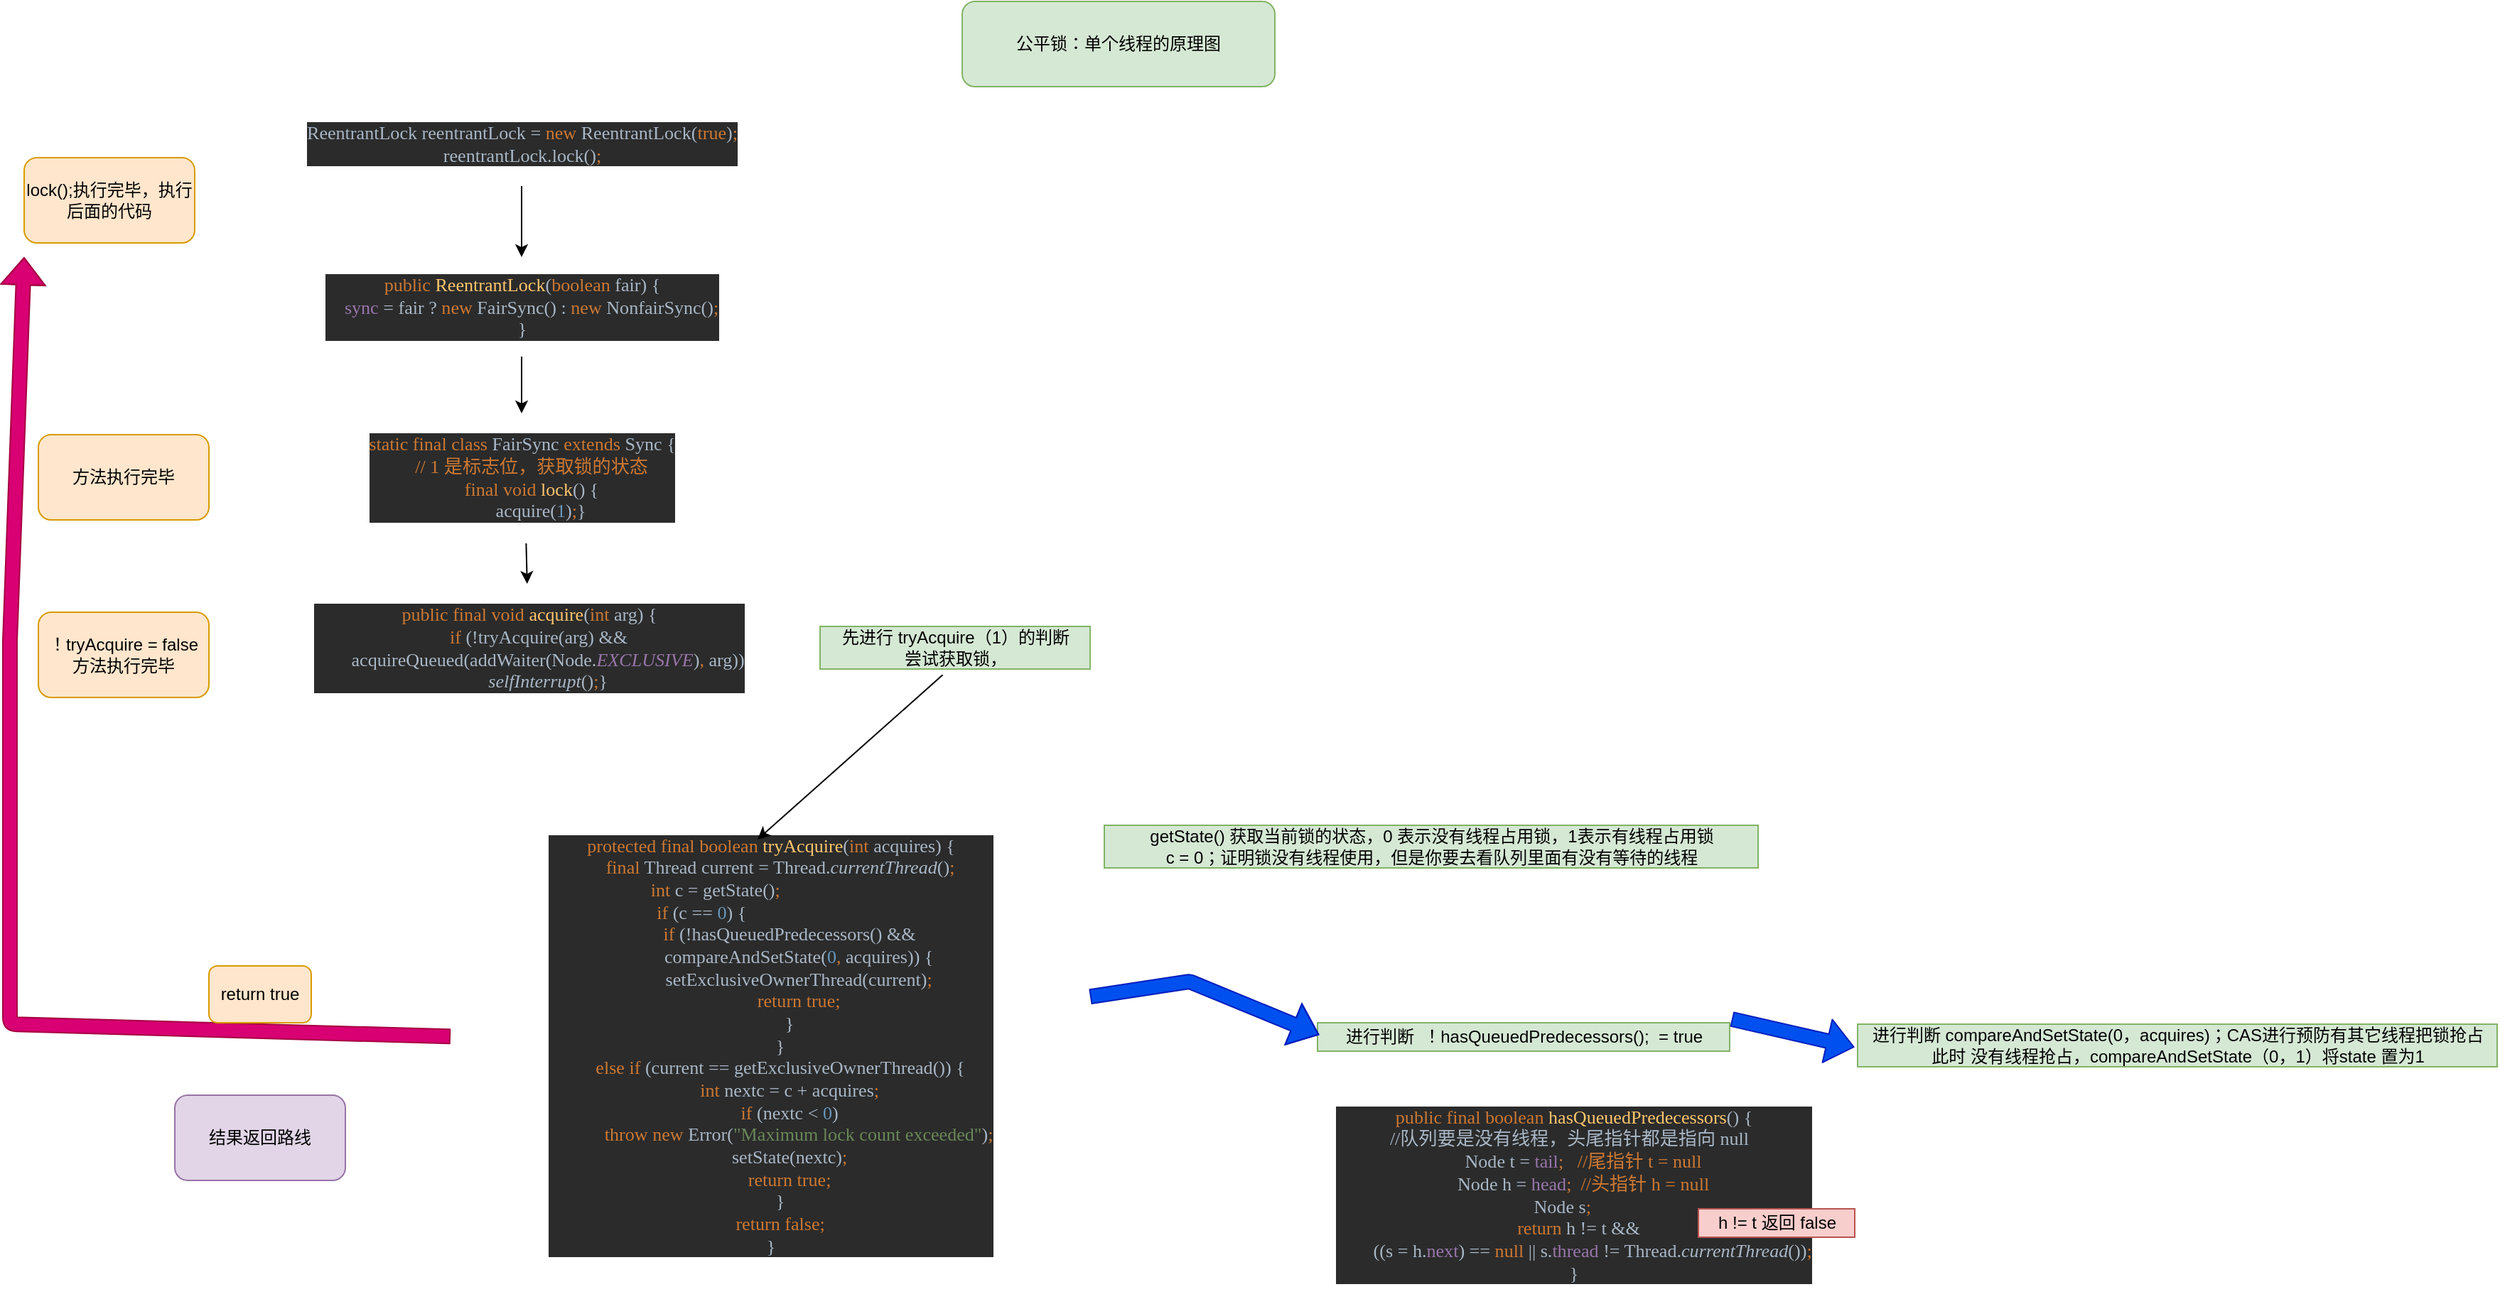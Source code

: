 <mxfile version="13.6.4" type="device"><diagram id="Ybvk_-uSD49Q3YHluoNl" name="Page-1"><mxGraphModel dx="-325" dy="646" grid="1" gridSize="10" guides="1" tooltips="1" connect="1" arrows="1" fold="1" page="1" pageScale="1" pageWidth="827" pageHeight="1169" math="0" shadow="0"><root><mxCell id="0"/><mxCell id="1" parent="0"/><mxCell id="X0_okrKacBqXzPSIvRcY-26" value="&lt;pre style=&quot;background-color: #2b2b2b ; color: #a9b7c6 ; font-family: &amp;#34;consolas&amp;#34; ; font-size: 9.8pt&quot;&gt;&lt;pre style=&quot;font-family: &amp;#34;consolas&amp;#34; ; font-size: 9.8pt&quot;&gt;ReentrantLock reentrantLock = &lt;span style=&quot;color: #cc7832&quot;&gt;new &lt;/span&gt;ReentrantLock(&lt;span style=&quot;color: #cc7832&quot;&gt;true&lt;/span&gt;)&lt;span style=&quot;color: #cc7832&quot;&gt;;&lt;br&gt;&lt;/span&gt;reentrantLock.lock()&lt;span style=&quot;color: #cc7832&quot;&gt;;&lt;/span&gt;&lt;/pre&gt;&lt;/pre&gt;" style="text;html=1;align=center;verticalAlign=middle;resizable=0;points=[];autosize=1;" vertex="1" parent="1"><mxGeometry x="2165" y="560" width="410" height="60" as="geometry"/></mxCell><mxCell id="X0_okrKacBqXzPSIvRcY-27" value="&lt;pre style=&quot;background-color: #2b2b2b ; color: #a9b7c6 ; font-family: &amp;#34;consolas&amp;#34; ; font-size: 9.8pt&quot;&gt;&lt;span style=&quot;color: #cc7832&quot;&gt;public &lt;/span&gt;&lt;span style=&quot;color: #ffc66d&quot;&gt;ReentrantLock&lt;/span&gt;(&lt;span style=&quot;color: #cc7832&quot;&gt;boolean &lt;/span&gt;fair) {&lt;br&gt;    &lt;span style=&quot;color: #9876aa&quot;&gt;sync &lt;/span&gt;= fair ? &lt;span style=&quot;color: #cc7832&quot;&gt;new &lt;/span&gt;FairSync() : &lt;span style=&quot;color: #cc7832&quot;&gt;new &lt;/span&gt;NonfairSync()&lt;span style=&quot;color: #cc7832&quot;&gt;;&lt;br&gt;&lt;/span&gt;}&lt;/pre&gt;" style="text;html=1;align=center;verticalAlign=middle;resizable=0;points=[];autosize=1;" vertex="1" parent="1"><mxGeometry x="2170" y="670" width="400" height="70" as="geometry"/></mxCell><mxCell id="X0_okrKacBqXzPSIvRcY-28" value="" style="endArrow=classic;html=1;" edge="1" parent="1" source="X0_okrKacBqXzPSIvRcY-26" target="X0_okrKacBqXzPSIvRcY-27"><mxGeometry width="50" height="50" relative="1" as="geometry"><mxPoint x="2380" y="770" as="sourcePoint"/><mxPoint x="2367" y="670" as="targetPoint"/></mxGeometry></mxCell><mxCell id="X0_okrKacBqXzPSIvRcY-29" value="公平锁：单个线程的原理图" style="rounded=1;whiteSpace=wrap;html=1;fillColor=#d5e8d4;strokeColor=#82b366;" vertex="1" parent="1"><mxGeometry x="2680" y="490" width="220" height="60" as="geometry"/></mxCell><mxCell id="X0_okrKacBqXzPSIvRcY-30" value="&lt;pre style=&quot;background-color: rgb(43 , 43 , 43) ; font-family: &amp;#34;consolas&amp;#34; ; font-size: 9.8pt&quot;&gt;&lt;span style=&quot;color: rgb(169 , 183 , 198)&quot;&gt;&lt;span style=&quot;color: #cc7832&quot;&gt;static final class &lt;/span&gt;FairSync &lt;span style=&quot;color: #cc7832&quot;&gt;extends &lt;/span&gt;Sync {&lt;br&gt;    &lt;/span&gt;&lt;font color=&quot;#cc7832&quot;&gt;// 1 是标志位，获取锁的状态&lt;/font&gt;&lt;span style=&quot;color: rgb(204 , 120 , 50)&quot;&gt;&lt;br&gt;&lt;/span&gt;&lt;span style=&quot;color: rgb(204 , 120 , 50)&quot;&gt;    final void &lt;/span&gt;&lt;span style=&quot;color: rgb(255 , 198 , 109)&quot;&gt;lock&lt;/span&gt;&lt;font color=&quot;#a9b7c6&quot;&gt;() {&lt;br&gt;        acquire(&lt;/font&gt;&lt;span style=&quot;color: rgb(104 , 151 , 187)&quot;&gt;1&lt;/span&gt;&lt;font color=&quot;#a9b7c6&quot;&gt;)&lt;/font&gt;&lt;span style=&quot;color: rgb(204 , 120 , 50)&quot;&gt;;&lt;/span&gt;&lt;font color=&quot;#a9b7c6&quot;&gt;}&lt;/font&gt;&lt;/pre&gt;" style="text;html=1;align=center;verticalAlign=middle;resizable=0;points=[];autosize=1;" vertex="1" parent="1"><mxGeometry x="2210" y="780" width="320" height="90" as="geometry"/></mxCell><mxCell id="X0_okrKacBqXzPSIvRcY-31" value="&lt;pre style=&quot;background-color: #2b2b2b ; color: #a9b7c6 ; font-family: &amp;#34;consolas&amp;#34; ; font-size: 9.8pt&quot;&gt;&lt;span style=&quot;color: #cc7832&quot;&gt;public final void &lt;/span&gt;&lt;span style=&quot;color: #ffc66d&quot;&gt;acquire&lt;/span&gt;(&lt;span style=&quot;color: #cc7832&quot;&gt;int &lt;/span&gt;arg) {&lt;br&gt;    &lt;span style=&quot;color: #cc7832&quot;&gt;if &lt;/span&gt;(!tryAcquire(arg) &amp;amp;&amp;amp;&lt;br&gt;        acquireQueued(addWaiter(Node.&lt;span style=&quot;color: #9876aa ; font-style: italic&quot;&gt;EXCLUSIVE&lt;/span&gt;)&lt;span style=&quot;color: #cc7832&quot;&gt;, &lt;/span&gt;arg))&lt;br&gt;        &lt;span style=&quot;font-style: italic&quot;&gt;selfInterrupt&lt;/span&gt;()&lt;span style=&quot;color: #cc7832&quot;&gt;;&lt;/span&gt;}&lt;/pre&gt;" style="text;html=1;align=center;verticalAlign=middle;resizable=0;points=[];autosize=1;" vertex="1" parent="1"><mxGeometry x="2170" y="900" width="410" height="90" as="geometry"/></mxCell><mxCell id="X0_okrKacBqXzPSIvRcY-32" value="" style="endArrow=classic;html=1;" edge="1" parent="1" source="X0_okrKacBqXzPSIvRcY-27" target="X0_okrKacBqXzPSIvRcY-30"><mxGeometry width="50" height="50" relative="1" as="geometry"><mxPoint x="2380" y="840" as="sourcePoint"/><mxPoint x="2430" y="790" as="targetPoint"/></mxGeometry></mxCell><mxCell id="X0_okrKacBqXzPSIvRcY-33" value="" style="endArrow=classic;html=1;exitX=0.51;exitY=1.017;exitDx=0;exitDy=0;exitPerimeter=0;" edge="1" parent="1" source="X0_okrKacBqXzPSIvRcY-30" target="X0_okrKacBqXzPSIvRcY-31"><mxGeometry width="50" height="50" relative="1" as="geometry"><mxPoint x="2380" y="840" as="sourcePoint"/><mxPoint x="2430" y="790" as="targetPoint"/></mxGeometry></mxCell><mxCell id="X0_okrKacBqXzPSIvRcY-34" value="先进行 tryAcquire（1）的判断&lt;br&gt;尝试获取锁，" style="text;html=1;align=center;verticalAlign=middle;resizable=0;points=[];autosize=1;fillColor=#d5e8d4;strokeColor=#82b366;" vertex="1" parent="1"><mxGeometry x="2580" y="930" width="190" height="30" as="geometry"/></mxCell><mxCell id="X0_okrKacBqXzPSIvRcY-35" value="&lt;pre style=&quot;background-color: #2b2b2b ; color: #a9b7c6 ; font-family: &amp;#34;consolas&amp;#34; ; font-size: 9.8pt&quot;&gt;&lt;span style=&quot;color: #cc7832&quot;&gt;protected final boolean &lt;/span&gt;&lt;span style=&quot;color: #ffc66d&quot;&gt;tryAcquire&lt;/span&gt;(&lt;span style=&quot;color: #cc7832&quot;&gt;int &lt;/span&gt;acquires) {&lt;br&gt;    &lt;span style=&quot;color: #cc7832&quot;&gt;final &lt;/span&gt;Thread current = Thread.&lt;span style=&quot;font-style: italic&quot;&gt;currentThread&lt;/span&gt;()&lt;span style=&quot;color: #cc7832&quot;&gt;;&lt;br&gt;&lt;/span&gt;&lt;span style=&quot;color: #cc7832&quot;&gt;    int &lt;/span&gt;c = getState()&lt;span style=&quot;color: #cc7832&quot;&gt;;                            &lt;br&gt;&lt;/span&gt;&lt;span style=&quot;color: #cc7832&quot;&gt;     if &lt;/span&gt;(c == &lt;span style=&quot;color: #6897bb&quot;&gt;0&lt;/span&gt;) {                                   &lt;br&gt;        &lt;span style=&quot;color: #cc7832&quot;&gt;if &lt;/span&gt;(!hasQueuedPredecessors() &amp;amp;&amp;amp;&lt;br&gt;            compareAndSetState(&lt;span style=&quot;color: #6897bb&quot;&gt;0&lt;/span&gt;&lt;span style=&quot;color: #cc7832&quot;&gt;, &lt;/span&gt;acquires)) {&lt;br&gt;            setExclusiveOwnerThread(current)&lt;span style=&quot;color: #cc7832&quot;&gt;;&lt;br&gt;&lt;/span&gt;&lt;span style=&quot;color: #cc7832&quot;&gt;            return true;&lt;br&gt;&lt;/span&gt;&lt;span style=&quot;color: #cc7832&quot;&gt;        &lt;/span&gt;}&lt;br&gt;    }&lt;br&gt;    &lt;span style=&quot;color: #cc7832&quot;&gt;else if &lt;/span&gt;(current == getExclusiveOwnerThread()) {&lt;br&gt;        &lt;span style=&quot;color: #cc7832&quot;&gt;int &lt;/span&gt;nextc = c + acquires&lt;span style=&quot;color: #cc7832&quot;&gt;;&lt;br&gt;&lt;/span&gt;&lt;span style=&quot;color: #cc7832&quot;&gt;        if &lt;/span&gt;(nextc &amp;lt; &lt;span style=&quot;color: #6897bb&quot;&gt;0&lt;/span&gt;)&lt;br&gt;            &lt;span style=&quot;color: #cc7832&quot;&gt;throw new &lt;/span&gt;Error(&lt;span style=&quot;color: #6a8759&quot;&gt;&quot;Maximum lock count exceeded&quot;&lt;/span&gt;)&lt;span style=&quot;color: #cc7832&quot;&gt;;&lt;br&gt;&lt;/span&gt;&lt;span style=&quot;color: #cc7832&quot;&gt;        &lt;/span&gt;setState(nextc)&lt;span style=&quot;color: #cc7832&quot;&gt;;&lt;br&gt;&lt;/span&gt;&lt;span style=&quot;color: #cc7832&quot;&gt;        return true;&lt;br&gt;&lt;/span&gt;&lt;span style=&quot;color: #cc7832&quot;&gt;    &lt;/span&gt;}&lt;br&gt;    &lt;span style=&quot;color: #cc7832&quot;&gt;return false;&lt;br&gt;&lt;/span&gt;}&lt;/pre&gt;" style="text;html=1;align=center;verticalAlign=middle;resizable=0;points=[];autosize=1;" vertex="1" parent="1"><mxGeometry x="2320" y="1080" width="450" height="290" as="geometry"/></mxCell><mxCell id="X0_okrKacBqXzPSIvRcY-36" value="getState() 获取当前锁的状态，0 表示没有线程占用锁，1表示有线程占用锁&lt;br&gt;c = 0；证明锁没有线程使用，但是你要去看队列里面有没有等待的线程" style="text;html=1;align=center;verticalAlign=middle;resizable=0;points=[];autosize=1;fillColor=#d5e8d4;strokeColor=#82b366;" vertex="1" parent="1"><mxGeometry x="2780" y="1070" width="460" height="30" as="geometry"/></mxCell><mxCell id="X0_okrKacBqXzPSIvRcY-37" value="" style="endArrow=classic;html=1;entryX=0.48;entryY=0;entryDx=0;entryDy=0;entryPerimeter=0;exitX=0.454;exitY=1.138;exitDx=0;exitDy=0;exitPerimeter=0;" edge="1" parent="1" source="X0_okrKacBqXzPSIvRcY-34" target="X0_okrKacBqXzPSIvRcY-35"><mxGeometry width="50" height="50" relative="1" as="geometry"><mxPoint x="2700" y="1150" as="sourcePoint"/><mxPoint x="2750" y="1100" as="targetPoint"/></mxGeometry></mxCell><mxCell id="X0_okrKacBqXzPSIvRcY-38" value="进行判断&amp;nbsp; ！hasQueuedPredecessors();&amp;nbsp; = true" style="text;html=1;align=center;verticalAlign=middle;resizable=0;points=[];autosize=1;fillColor=#d5e8d4;strokeColor=#82b366;" vertex="1" parent="1"><mxGeometry x="2930" y="1209" width="290" height="20" as="geometry"/></mxCell><mxCell id="X0_okrKacBqXzPSIvRcY-39" value="&lt;pre style=&quot;background-color: #2b2b2b ; color: #a9b7c6 ; font-family: &amp;#34;consolas&amp;#34; ; font-size: 9.8pt&quot;&gt;&lt;span style=&quot;color: #cc7832&quot;&gt;public final boolean &lt;/span&gt;&lt;span style=&quot;color: #ffc66d&quot;&gt;hasQueuedPredecessors&lt;/span&gt;() {&lt;br&gt;//队列要是没有线程，头尾指针都是指向 null &lt;span style=&quot;color: #808080&quot;&gt; &lt;br&gt;&lt;/span&gt;&lt;span style=&quot;color: #808080&quot;&gt;    &lt;/span&gt;Node t = &lt;span style=&quot;color: #9876aa&quot;&gt;tail&lt;/span&gt;&lt;span style=&quot;color: #cc7832&quot;&gt;;   //尾指针 t = null&lt;/span&gt;&lt;span style=&quot;color: #808080&quot;&gt;&lt;br&gt;&lt;/span&gt;&lt;span style=&quot;color: #808080&quot;&gt;    &lt;/span&gt;Node h = &lt;span style=&quot;color: #9876aa&quot;&gt;head&lt;/span&gt;&lt;span style=&quot;color: #cc7832&quot;&gt;;  //头指针 h = null&lt;br&gt;&lt;/span&gt;&lt;span style=&quot;color: #cc7832&quot;&gt;    &lt;/span&gt;Node s&lt;span style=&quot;color: #cc7832&quot;&gt;;         &lt;br&gt;&lt;/span&gt;&lt;span style=&quot;color: #cc7832&quot;&gt;    return &lt;/span&gt;h != t &amp;amp;&amp;amp;  &lt;br&gt;        ((s = h.&lt;span style=&quot;color: #9876aa&quot;&gt;next&lt;/span&gt;) == &lt;span style=&quot;color: #cc7832&quot;&gt;null &lt;/span&gt;|| s.&lt;span style=&quot;color: #9876aa&quot;&gt;thread &lt;/span&gt;!= Thread.&lt;span style=&quot;font-style: italic&quot;&gt;currentThread&lt;/span&gt;())&lt;span style=&quot;color: #cc7832&quot;&gt;;&lt;br&gt;&lt;/span&gt;}&lt;/pre&gt;" style="text;html=1;align=center;verticalAlign=middle;resizable=0;points=[];autosize=1;" vertex="1" parent="1"><mxGeometry x="2850" y="1260" width="520" height="140" as="geometry"/></mxCell><mxCell id="X0_okrKacBqXzPSIvRcY-40" value="h != t 返回 false" style="text;html=1;align=center;verticalAlign=middle;resizable=0;points=[];autosize=1;fillColor=#f8cecc;strokeColor=#b85450;" vertex="1" parent="1"><mxGeometry x="3198" y="1340" width="110" height="20" as="geometry"/></mxCell><mxCell id="X0_okrKacBqXzPSIvRcY-41" value="进行判断 compareAndSetState(0，acquires)；CAS进行预防有其它线程把锁抢占&lt;br&gt;此时 没有线程抢占，compareAndSetState（0，1）将state 置为1" style="text;html=1;align=center;verticalAlign=middle;resizable=0;points=[];autosize=1;fillColor=#d5e8d4;strokeColor=#82b366;" vertex="1" parent="1"><mxGeometry x="3310" y="1210" width="450" height="30" as="geometry"/></mxCell><mxCell id="X0_okrKacBqXzPSIvRcY-42" value="" style="shape=flexArrow;endArrow=classic;html=1;fillColor=#0050ef;strokeColor=#001DBC;entryX=0.004;entryY=0.423;entryDx=0;entryDy=0;entryPerimeter=0;" edge="1" parent="1" source="X0_okrKacBqXzPSIvRcY-35" target="X0_okrKacBqXzPSIvRcY-38"><mxGeometry width="50" height="50" relative="1" as="geometry"><mxPoint x="2990" y="1310" as="sourcePoint"/><mxPoint x="3030" y="1340" as="targetPoint"/><Array as="points"><mxPoint x="2840" y="1180"/></Array></mxGeometry></mxCell><mxCell id="X0_okrKacBqXzPSIvRcY-43" value="" style="shape=flexArrow;endArrow=classic;html=1;fillColor=#0050ef;strokeColor=#001DBC;entryX=-0.005;entryY=0.539;entryDx=0;entryDy=0;entryPerimeter=0;exitX=1.005;exitY=-0.127;exitDx=0;exitDy=0;exitPerimeter=0;" edge="1" parent="1" source="X0_okrKacBqXzPSIvRcY-38" target="X0_okrKacBqXzPSIvRcY-41"><mxGeometry width="50" height="50" relative="1" as="geometry"><mxPoint x="3380" y="1240" as="sourcePoint"/><mxPoint x="3140" y="1350" as="targetPoint"/></mxGeometry></mxCell><mxCell id="X0_okrKacBqXzPSIvRcY-44" value="" style="shape=flexArrow;endArrow=classic;html=1;fillColor=#d80073;strokeColor=#A50040;" edge="1" parent="1" source="X0_okrKacBqXzPSIvRcY-35"><mxGeometry width="50" height="50" relative="1" as="geometry"><mxPoint x="2700" y="1050" as="sourcePoint"/><mxPoint x="2020" y="670" as="targetPoint"/><Array as="points"><mxPoint x="2010" y="1210"/><mxPoint x="2010" y="940"/></Array></mxGeometry></mxCell><mxCell id="X0_okrKacBqXzPSIvRcY-45" value="结果返回路线" style="rounded=1;whiteSpace=wrap;html=1;fillColor=#e1d5e7;strokeColor=#9673a6;" vertex="1" parent="1"><mxGeometry x="2126" y="1260" width="120" height="60" as="geometry"/></mxCell><mxCell id="X0_okrKacBqXzPSIvRcY-46" value="return true" style="rounded=1;whiteSpace=wrap;html=1;fillColor=#ffe6cc;strokeColor=#d79b00;" vertex="1" parent="1"><mxGeometry x="2150" y="1169" width="72" height="40" as="geometry"/></mxCell><mxCell id="X0_okrKacBqXzPSIvRcY-47" value="！tryAcquire = false&lt;br&gt;方法执行完毕" style="rounded=1;whiteSpace=wrap;html=1;fillColor=#ffe6cc;strokeColor=#d79b00;" vertex="1" parent="1"><mxGeometry x="2030" y="920" width="120" height="60" as="geometry"/></mxCell><mxCell id="X0_okrKacBqXzPSIvRcY-48" value="方法执行完毕" style="rounded=1;whiteSpace=wrap;html=1;fillColor=#ffe6cc;strokeColor=#d79b00;" vertex="1" parent="1"><mxGeometry x="2030" y="795" width="120" height="60" as="geometry"/></mxCell><mxCell id="X0_okrKacBqXzPSIvRcY-49" value="lock();执行完毕，执行后面的代码" style="rounded=1;whiteSpace=wrap;html=1;fillColor=#ffe6cc;strokeColor=#d79b00;" vertex="1" parent="1"><mxGeometry x="2020" y="600" width="120" height="60" as="geometry"/></mxCell></root></mxGraphModel></diagram></mxfile>
